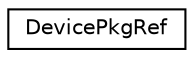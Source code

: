 digraph "Graphical Class Hierarchy"
{
 // INTERACTIVE_SVG=YES
  edge [fontname="Helvetica",fontsize="10",labelfontname="Helvetica",labelfontsize="10"];
  node [fontname="Helvetica",fontsize="10",shape=record];
  rankdir="LR";
  Node1 [label="DevicePkgRef",height=0.2,width=0.4,color="black", fillcolor="white", style="filled",URL="$class_device_pkg_ref.html"];
}
